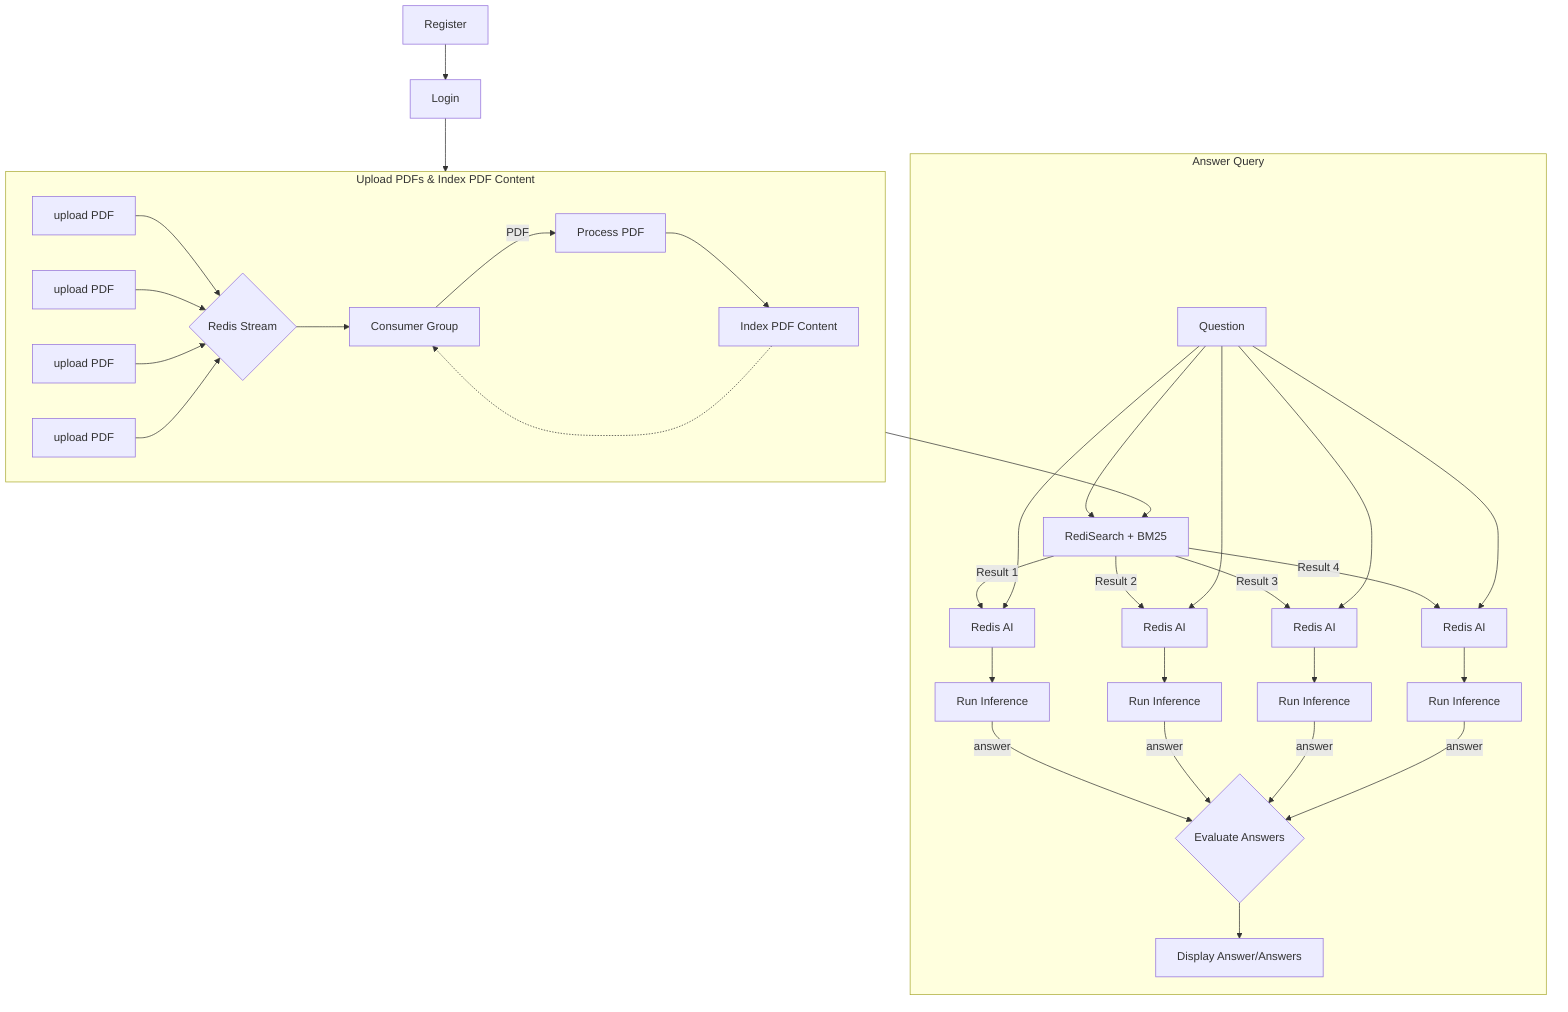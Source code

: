 flowchart TB
    uploadPdf1[upload PDF]
    uploadPdf2[upload PDF]
    uploadPdf3[upload PDF]
    uploadPdf4[upload PDF]

    stream{Redis Stream}
    consumer[Consumer Group]
    process[Process PDF]
    store[Index PDF Content]

    question[Question]
    search[RediSearch + BM25]
    ai1[Redis AI]
    ai2[Redis AI]
    ai3[Redis AI]
    ai4[Redis AI]

    infere1[Run Inference]
    infere2[Run Inference]
    infere3[Run Inference]
    infere4[Run Inference]

    evaluate{Evaluate Answers}
    display[Display Answer/Answers]

    subgraph one[Upload PDFs & Index PDF Content]
    uploadPdf1 -->stream
    uploadPdf2 -->stream
    uploadPdf3 -->stream
    uploadPdf4 -->stream

    stream --> consumer
    consumer -->|PDF| process
    process --> store
    store -.->consumer
    end

    subgraph two [Answer Query]
    search --> |Result 1|ai1
    search --> |Result 2|ai2
    search --> |Result 3|ai3
    search --> |Result 4|ai4

    question --> search
    question --> ai1
    question --> ai2
    question --> ai3
    question --> ai4

    ai1 --> infere1
    ai2 --> infere2
    ai3 --> infere3
    ai4 --> infere4

    infere1 --> |answer| evaluate
    infere2 --> |answer| evaluate
    infere3 --> |answer| evaluate
    infere4 --> |answer| evaluate

    evaluate --> display
    end

    one --> search
    Register --> Login
    Login --> one